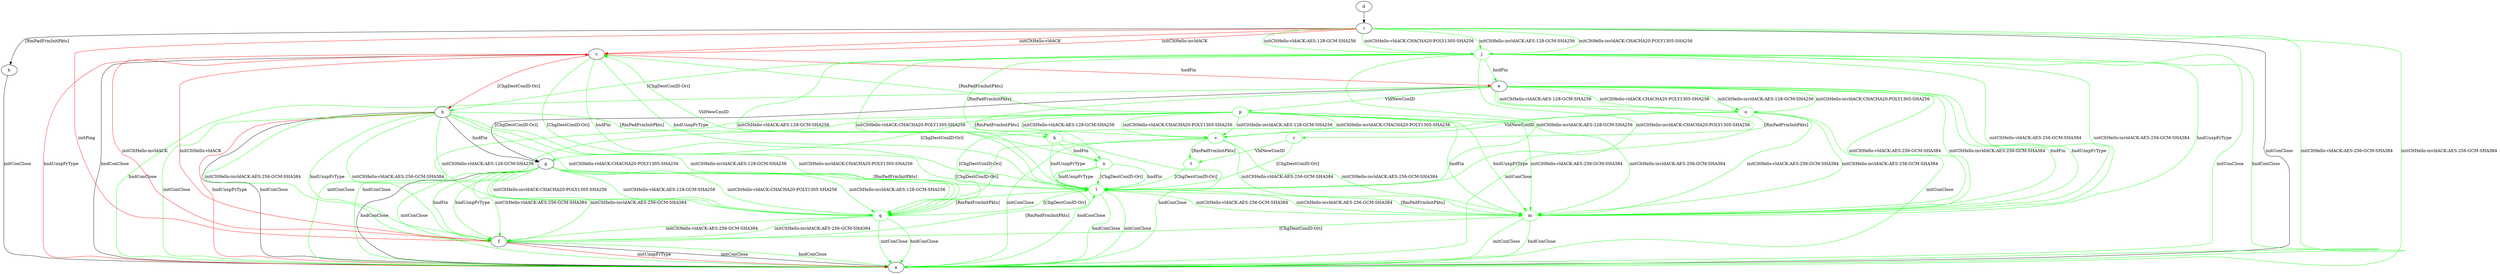 digraph "" {
	b -> a	[key=0,
		label="initConClose "];
	c -> a	[key=0,
		label="hndConClose "];
	c -> a	[key=1,
		color=red,
		label="hndUnxpFrType "];
	c -> e	[key=0,
		color=red,
		label="hndFin "];
	c -> h	[key=0,
		color=red,
		label="[ChgDestConID-Ori] "];
	l	[color=green];
	c -> l	[key=0,
		color=green,
		label="hndFin "];
	c -> l	[key=1,
		color=green,
		label="hndUnxpFrType "];
	c -> l	[key=2,
		color=green,
		label="[ChgDestConID-Ori] "];
	d -> i	[key=0];
	e -> a	[key=0,
		color=green,
		label="initConClose "];
	e -> a	[key=1,
		color=green,
		label="hndConClose "];
	e -> g	[key=0,
		label="[ChgDestConID-Ori] "];
	m	[color=green];
	e -> m	[key=0,
		color=green,
		label="initCltHello-vldACK:AES-256-GCM-SHA384 "];
	e -> m	[key=1,
		color=green,
		label="initCltHello-invldACK:AES-256-GCM-SHA384 "];
	e -> m	[key=2,
		color=green,
		label="hndFin "];
	e -> m	[key=3,
		color=green,
		label="hndUnxpFrType "];
	n	[color=green];
	e -> n	[key=0,
		color=green,
		label="[RmPadFrmInitPkts] "];
	o	[color=green];
	e -> o	[key=0,
		color=green,
		label="initCltHello-vldACK:AES-128-GCM-SHA256 "];
	e -> o	[key=1,
		color=green,
		label="initCltHello-vldACK:CHACHA20-POLY1305-SHA256 "];
	e -> o	[key=2,
		color=green,
		label="initCltHello-invldACK:AES-128-GCM-SHA256 "];
	e -> o	[key=3,
		color=green,
		label="initCltHello-invldACK:CHACHA20-POLY1305-SHA256 "];
	p	[color=green];
	e -> p	[key=0,
		color=green,
		label="VldNewConID "];
	f -> a	[key=0,
		label="initConClose "];
	f -> a	[key=1,
		color=green,
		label="hndConClose "];
	f -> a	[key=2,
		color=red,
		label="initUnxpFrType "];
	f -> c	[key=0,
		color=red,
		label="initCltHello-vldACK "];
	f -> c	[key=1,
		color=red,
		label="initCltHello-invldACK "];
	f -> l	[key=0,
		color=green,
		label="[RmPadFrmInitPkts] "];
	g -> a	[key=0,
		label="hndConClose "];
	g -> a	[key=1,
		color=green,
		label="initConClose "];
	g -> f	[key=0,
		color=green,
		label="initCltHello-vldACK:AES-256-GCM-SHA384 "];
	g -> f	[key=1,
		color=green,
		label="initCltHello-invldACK:AES-256-GCM-SHA384 "];
	g -> f	[key=2,
		color=green,
		label="hndFin "];
	g -> f	[key=3,
		color=green,
		label="hndUnxpFrType "];
	g -> l	[key=0,
		color=green,
		label="[RmPadFrmInitPkts] "];
	q	[color=green];
	g -> q	[key=0,
		color=green,
		label="initCltHello-vldACK:AES-128-GCM-SHA256 "];
	g -> q	[key=1,
		color=green,
		label="initCltHello-vldACK:CHACHA20-POLY1305-SHA256 "];
	g -> q	[key=2,
		color=green,
		label="initCltHello-invldACK:AES-128-GCM-SHA256 "];
	g -> q	[key=3,
		color=green,
		label="initCltHello-invldACK:CHACHA20-POLY1305-SHA256 "];
	h -> a	[key=0,
		label="hndConClose "];
	h -> a	[key=1,
		color=green,
		label="initConClose "];
	h -> a	[key=2,
		color=red,
		label="hndUnxpFrType "];
	h -> f	[key=0,
		color=green,
		label="initCltHello-vldACK:AES-256-GCM-SHA384 "];
	h -> f	[key=1,
		color=green,
		label="initCltHello-invldACK:AES-256-GCM-SHA384 "];
	h -> f	[key=2,
		color=green,
		label="hndUnxpFrType "];
	h -> g	[key=0,
		label="hndFin "];
	k	[color=green];
	h -> k	[key=0,
		color=green,
		label="[RmPadFrmInitPkts] "];
	h -> q	[key=0,
		color=green,
		label="initCltHello-vldACK:AES-128-GCM-SHA256 "];
	h -> q	[key=1,
		color=green,
		label="initCltHello-vldACK:CHACHA20-POLY1305-SHA256 "];
	h -> q	[key=2,
		color=green,
		label="initCltHello-invldACK:AES-128-GCM-SHA256 "];
	h -> q	[key=3,
		color=green,
		label="initCltHello-invldACK:CHACHA20-POLY1305-SHA256 "];
	i -> a	[key=0,
		label="initConClose "];
	i -> a	[key=1,
		color=green,
		label="initCltHello-vldACK:AES-256-GCM-SHA384 "];
	i -> a	[key=2,
		color=green,
		label="initCltHello-invldACK:AES-256-GCM-SHA384 "];
	i -> b	[key=0,
		label="[RmPadFrmInitPkts] "];
	i -> c	[key=0,
		color=red,
		label="initCltHello-vldACK "];
	i -> c	[key=1,
		color=red,
		label="initCltHello-invldACK "];
	i -> f	[key=0,
		color=red,
		label="initPing "];
	j	[color=green];
	i -> j	[key=0,
		color=green,
		label="initCltHello-vldACK:AES-128-GCM-SHA256 "];
	i -> j	[key=1,
		color=green,
		label="initCltHello-vldACK:CHACHA20-POLY1305-SHA256 "];
	i -> j	[key=2,
		color=green,
		label="initCltHello-invldACK:AES-128-GCM-SHA256 "];
	i -> j	[key=3,
		color=green,
		label="initCltHello-invldACK:CHACHA20-POLY1305-SHA256 "];
	j -> a	[key=0,
		color=green,
		label="initConClose "];
	j -> a	[key=1,
		color=green,
		label="hndConClose "];
	j -> e	[key=0,
		color=green,
		label="hndFin "];
	j -> h	[key=0,
		color=green,
		label="[ChgDestConID-Ori] "];
	j -> k	[key=0,
		color=green,
		label="[RmPadFrmInitPkts] "];
	j -> l	[key=0,
		color=green,
		label="initCltHello-vldACK:AES-128-GCM-SHA256 "];
	j -> l	[key=1,
		color=green,
		label="initCltHello-vldACK:CHACHA20-POLY1305-SHA256 "];
	j -> l	[key=2,
		color=green,
		label="initCltHello-invldACK:AES-128-GCM-SHA256 "];
	j -> l	[key=3,
		color=green,
		label="initCltHello-invldACK:CHACHA20-POLY1305-SHA256 "];
	j -> m	[key=0,
		color=green,
		label="initCltHello-vldACK:AES-256-GCM-SHA384 "];
	j -> m	[key=1,
		color=green,
		label="initCltHello-invldACK:AES-256-GCM-SHA384 "];
	j -> m	[key=2,
		color=green,
		label="hndUnxpFrType "];
	k -> a	[key=0,
		color=green,
		label="hndConClose "];
	k -> l	[key=0,
		color=green,
		label="hndUnxpFrType "];
	k -> n	[key=0,
		color=green,
		label="hndFin "];
	l -> a	[key=0,
		color=green,
		label="initConClose "];
	l -> a	[key=1,
		color=green,
		label="hndConClose "];
	l -> m	[key=0,
		color=green,
		label="initCltHello-vldACK:AES-256-GCM-SHA384 "];
	l -> m	[key=1,
		color=green,
		label="initCltHello-invldACK:AES-256-GCM-SHA384 "];
	l -> q	[key=0,
		color=green,
		label="[ChgDestConID-Ori] "];
	m -> a	[key=0,
		color=green,
		label="initConClose "];
	m -> a	[key=1,
		color=green,
		label="hndConClose "];
	m -> f	[key=0,
		color=green,
		label="[ChgDestConID-Ori] "];
	m -> l	[key=0,
		color=green,
		label="[RmPadFrmInitPkts] "];
	n -> a	[key=0,
		color=green,
		label="hndConClose "];
	n -> c	[key=0,
		color=green,
		label="VldNewConID "];
	n -> l	[key=0,
		color=green,
		label="hndFin "];
	n -> l	[key=1,
		color=green,
		label="hndUnxpFrType "];
	n -> l	[key=2,
		color=green,
		label="[ChgDestConID-Ori] "];
	o -> a	[key=0,
		color=green,
		label="initConClose "];
	o -> m	[key=0,
		color=green,
		label="initCltHello-vldACK:AES-256-GCM-SHA384 "];
	o -> m	[key=1,
		color=green,
		label="initCltHello-invldACK:AES-256-GCM-SHA384 "];
	o -> q	[key=0,
		color=green,
		label="[ChgDestConID-Ori] "];
	r	[color=green];
	o -> r	[key=0,
		color=green,
		label="[RmPadFrmInitPkts] "];
	s	[color=green];
	o -> s	[key=0,
		color=green,
		label="VldNewConID "];
	p -> a	[key=0,
		color=green,
		label="initConClose "];
	p -> a	[key=1,
		color=green,
		label="hndConClose "];
	p -> c	[key=0,
		color=green,
		label="[RmPadFrmInitPkts] "];
	p -> g	[key=0,
		color=green,
		label="[ChgDestConID-Ori] "];
	p -> m	[key=0,
		color=green,
		label="initCltHello-vldACK:AES-256-GCM-SHA384 "];
	p -> m	[key=1,
		color=green,
		label="initCltHello-invldACK:AES-256-GCM-SHA384 "];
	p -> m	[key=2,
		color=green,
		label="hndFin "];
	p -> m	[key=3,
		color=green,
		label="hndUnxpFrType "];
	p -> s	[key=0,
		color=green,
		label="initCltHello-vldACK:AES-128-GCM-SHA256 "];
	p -> s	[key=1,
		color=green,
		label="initCltHello-vldACK:CHACHA20-POLY1305-SHA256 "];
	p -> s	[key=2,
		color=green,
		label="initCltHello-invldACK:AES-128-GCM-SHA256 "];
	p -> s	[key=3,
		color=green,
		label="initCltHello-invldACK:CHACHA20-POLY1305-SHA256 "];
	q -> a	[key=0,
		color=green,
		label="initConClose "];
	q -> a	[key=1,
		color=green,
		label="hndConClose "];
	q -> f	[key=0,
		color=green,
		label="initCltHello-vldACK:AES-256-GCM-SHA384 "];
	q -> f	[key=1,
		color=green,
		label="initCltHello-invldACK:AES-256-GCM-SHA384 "];
	q -> l	[key=0,
		color=green,
		label="[RmPadFrmInitPkts] "];
	r -> l	[key=0,
		color=green,
		label="[ChgDestConID-Ori] "];
	t	[color=green];
	r -> t	[key=0,
		color=green,
		label="VldNewConID "];
	s -> a	[key=0,
		color=green,
		label="initConClose "];
	s -> m	[key=0,
		color=green,
		label="initCltHello-vldACK:AES-256-GCM-SHA384 "];
	s -> m	[key=1,
		color=green,
		label="initCltHello-invldACK:AES-256-GCM-SHA384 "];
	s -> q	[key=0,
		color=green,
		label="[ChgDestConID-Ori] "];
	s -> t	[key=0,
		color=green,
		label="[RmPadFrmInitPkts] "];
	t -> l	[key=0,
		color=green,
		label="[ChgDestConID-Ori] "];
}
